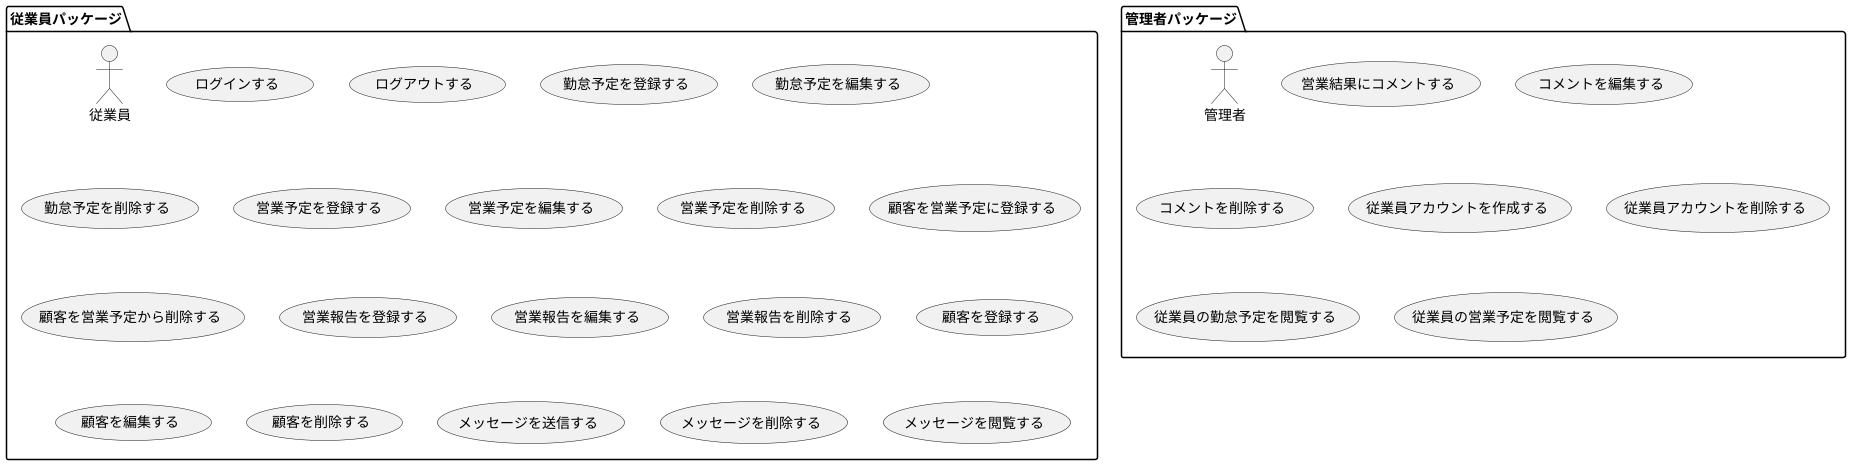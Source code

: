 @startuml ユースケースパッケージ

package 従業員パッケージ {
:従業員:
(ログインする)
(ログアウトする)
(勤怠予定を登録する)
(勤怠予定を編集する)
(勤怠予定を削除する)
(営業予定を登録する)
(営業予定を編集する)
(営業予定を削除する)
(顧客を営業予定に登録する)
(顧客を営業予定から削除する)
(営業報告を登録する)
(営業報告を編集する)
(営業報告を削除する)
(顧客を登録する)
(顧客を編集する)
(顧客を削除する)
(メッセージを送信する)
(メッセージを削除する)
(メッセージを閲覧する)
}

package 管理者パッケージ {
:管理者:
(営業結果にコメントする)
(コメントを編集する)
(コメントを削除する)
(従業員アカウントを作成する)
(従業員アカウントを削除する)
(従業員の勤怠予定を閲覧する)
(従業員の営業予定を閲覧する)
}



@enduml